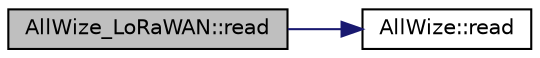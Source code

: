 digraph "AllWize_LoRaWAN::read"
{
 // LATEX_PDF_SIZE
  edge [fontname="Helvetica",fontsize="10",labelfontname="Helvetica",labelfontsize="10"];
  node [fontname="Helvetica",fontsize="10",shape=record];
  rankdir="LR";
  Node1 [label="AllWize_LoRaWAN::read",height=0.2,width=0.4,color="black", fillcolor="grey75", style="filled", fontcolor="black",tooltip="Returns latest received message (rebuilds LoRaWan header if necessary)"];
  Node1 -> Node2 [color="midnightblue",fontsize="10",style="solid",fontname="Helvetica"];
  Node2 [label="AllWize::read",height=0.2,width=0.4,color="black", fillcolor="white", style="filled",URL="$classAllWize.html#a241b1e78848ba29d8ed34a1747531f84",tooltip="Returns latest received message."];
}
